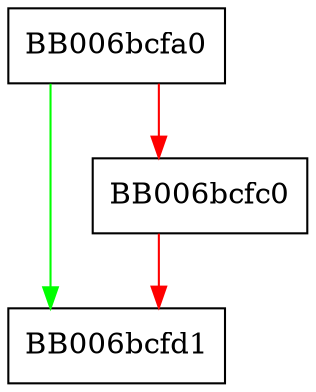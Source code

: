 digraph key2pvk_set_ctx_params {
  node [shape="box"];
  graph [splines=ortho];
  BB006bcfa0 -> BB006bcfd1 [color="green"];
  BB006bcfa0 -> BB006bcfc0 [color="red"];
  BB006bcfc0 -> BB006bcfd1 [color="red"];
}